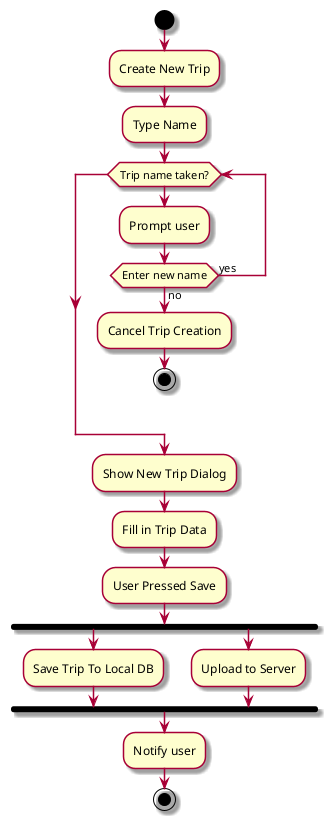 @startuml

skin rose

start
:Create New Trip;
:Type Name;

while (Trip name taken?)
    :Prompt user;
    if (Enter new name) then (yes)
    else (no)
        :Cancel Trip Creation;
        stop
    endif
endwhile

:Show New Trip Dialog;
:Fill in Trip Data;
:User Pressed Save;

fork
    :Save Trip To Local DB;
fork again
    :Upload to Server;
end fork

:Notify user;

stop

@enduml